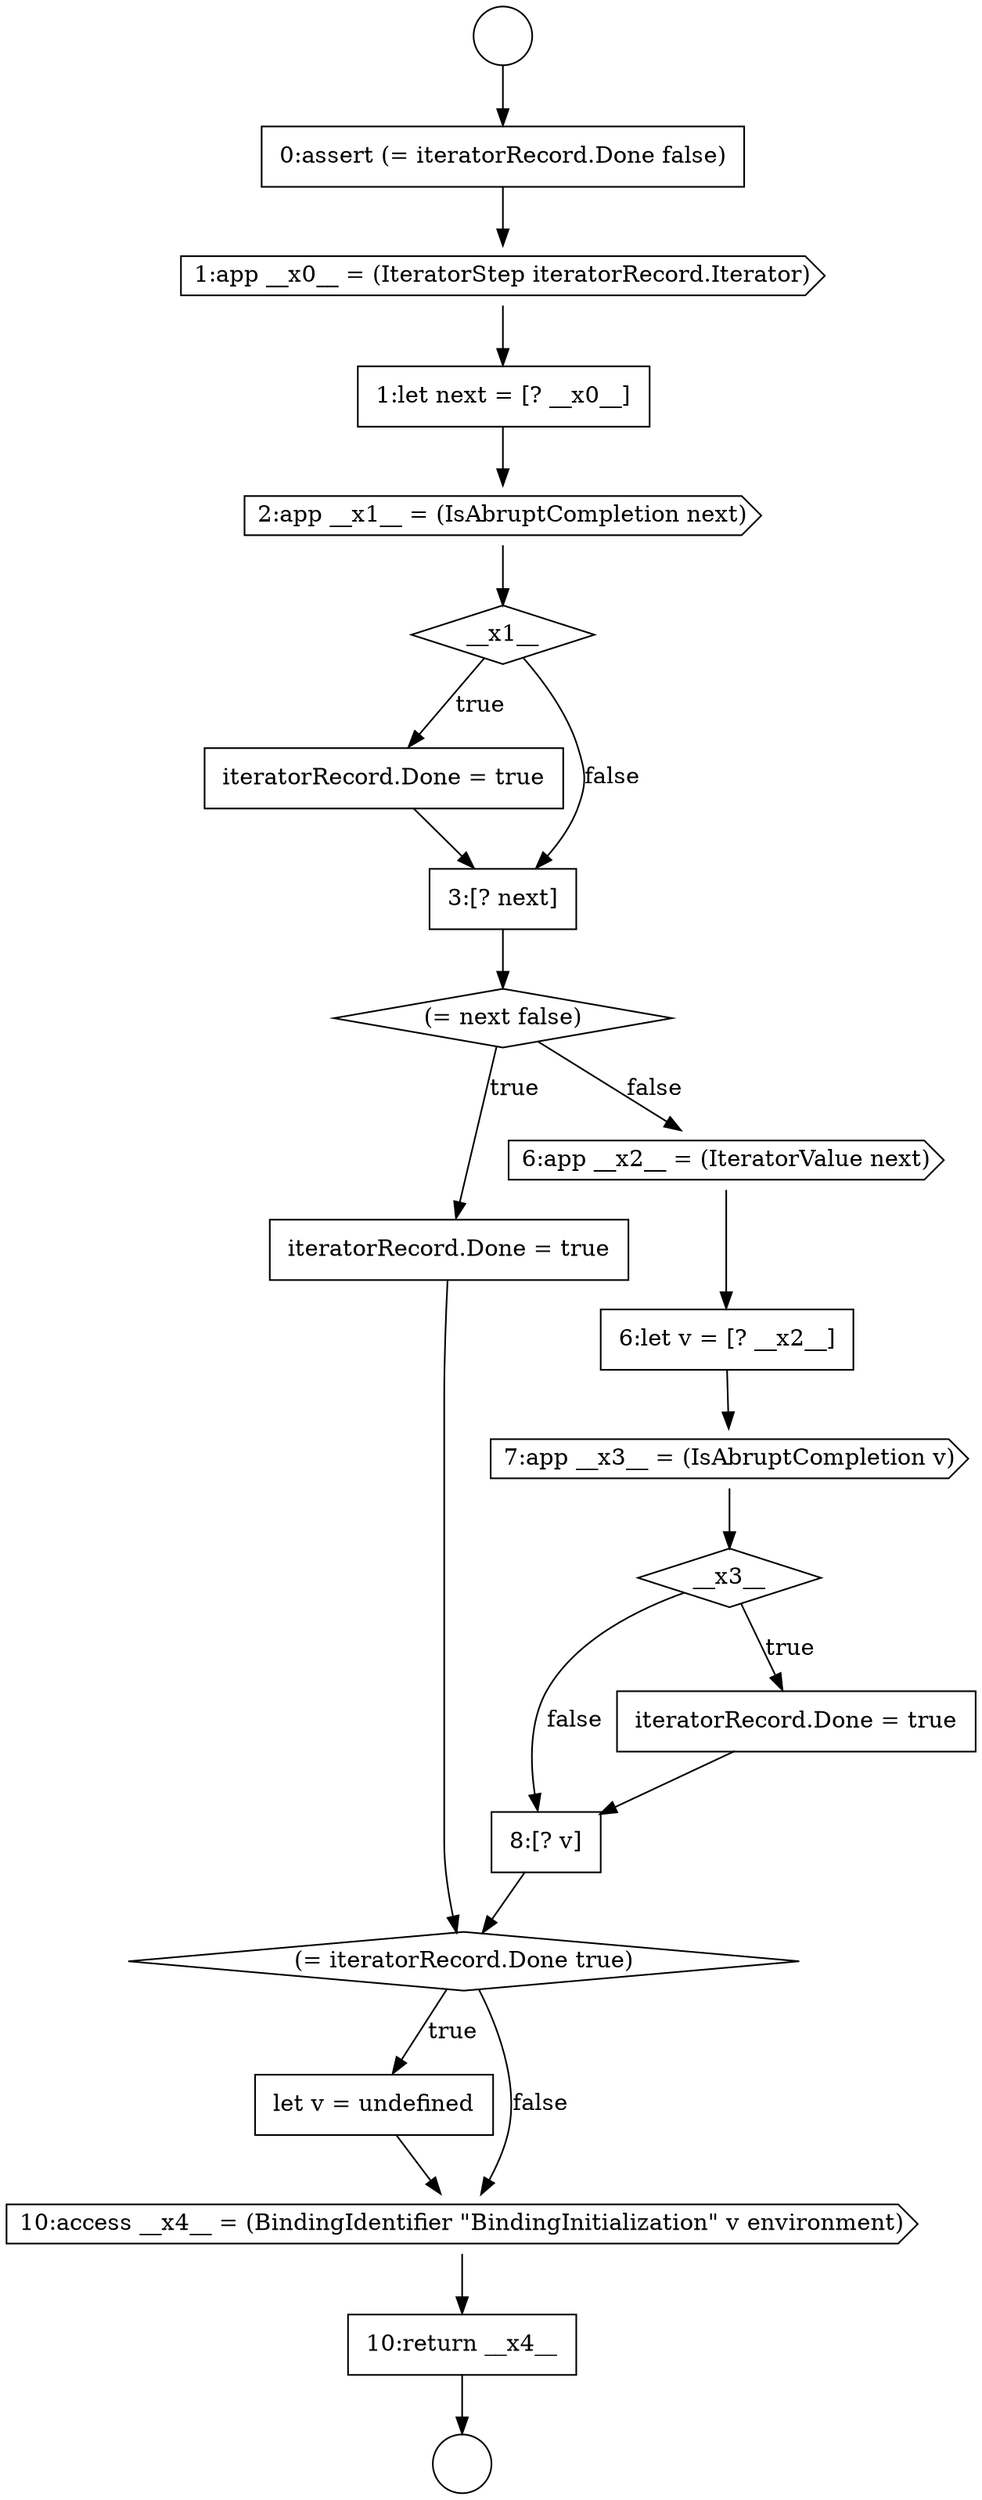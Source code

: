 digraph {
  node0 [shape=circle label=" " color="black" fillcolor="white" style=filled]
  node5 [shape=cds, label=<<font color="black">2:app __x1__ = (IsAbruptCompletion next)</font>> color="black" fillcolor="white" style=filled]
  node10 [shape=none, margin=0, label=<<font color="black">
    <table border="0" cellborder="1" cellspacing="0" cellpadding="10">
      <tr><td align="left">iteratorRecord.Done = true</td></tr>
    </table>
  </font>> color="black" fillcolor="white" style=filled]
  node14 [shape=diamond, label=<<font color="black">__x3__</font>> color="black" fillcolor="white" style=filled]
  node20 [shape=none, margin=0, label=<<font color="black">
    <table border="0" cellborder="1" cellspacing="0" cellpadding="10">
      <tr><td align="left">10:return __x4__</td></tr>
    </table>
  </font>> color="black" fillcolor="white" style=filled]
  node1 [shape=circle label=" " color="black" fillcolor="white" style=filled]
  node6 [shape=diamond, label=<<font color="black">__x1__</font>> color="black" fillcolor="white" style=filled]
  node9 [shape=diamond, label=<<font color="black">(= next false)</font>> color="black" fillcolor="white" style=filled]
  node13 [shape=cds, label=<<font color="black">7:app __x3__ = (IsAbruptCompletion v)</font>> color="black" fillcolor="white" style=filled]
  node2 [shape=none, margin=0, label=<<font color="black">
    <table border="0" cellborder="1" cellspacing="0" cellpadding="10">
      <tr><td align="left">0:assert (= iteratorRecord.Done false)</td></tr>
    </table>
  </font>> color="black" fillcolor="white" style=filled]
  node17 [shape=diamond, label=<<font color="black">(= iteratorRecord.Done true)</font>> color="black" fillcolor="white" style=filled]
  node12 [shape=none, margin=0, label=<<font color="black">
    <table border="0" cellborder="1" cellspacing="0" cellpadding="10">
      <tr><td align="left">6:let v = [? __x2__]</td></tr>
    </table>
  </font>> color="black" fillcolor="white" style=filled]
  node7 [shape=none, margin=0, label=<<font color="black">
    <table border="0" cellborder="1" cellspacing="0" cellpadding="10">
      <tr><td align="left">iteratorRecord.Done = true</td></tr>
    </table>
  </font>> color="black" fillcolor="white" style=filled]
  node3 [shape=cds, label=<<font color="black">1:app __x0__ = (IteratorStep iteratorRecord.Iterator)</font>> color="black" fillcolor="white" style=filled]
  node18 [shape=none, margin=0, label=<<font color="black">
    <table border="0" cellborder="1" cellspacing="0" cellpadding="10">
      <tr><td align="left">let v = undefined</td></tr>
    </table>
  </font>> color="black" fillcolor="white" style=filled]
  node16 [shape=none, margin=0, label=<<font color="black">
    <table border="0" cellborder="1" cellspacing="0" cellpadding="10">
      <tr><td align="left">8:[? v]</td></tr>
    </table>
  </font>> color="black" fillcolor="white" style=filled]
  node11 [shape=cds, label=<<font color="black">6:app __x2__ = (IteratorValue next)</font>> color="black" fillcolor="white" style=filled]
  node8 [shape=none, margin=0, label=<<font color="black">
    <table border="0" cellborder="1" cellspacing="0" cellpadding="10">
      <tr><td align="left">3:[? next]</td></tr>
    </table>
  </font>> color="black" fillcolor="white" style=filled]
  node19 [shape=cds, label=<<font color="black">10:access __x4__ = (BindingIdentifier &quot;BindingInitialization&quot; v environment)</font>> color="black" fillcolor="white" style=filled]
  node4 [shape=none, margin=0, label=<<font color="black">
    <table border="0" cellborder="1" cellspacing="0" cellpadding="10">
      <tr><td align="left">1:let next = [? __x0__]</td></tr>
    </table>
  </font>> color="black" fillcolor="white" style=filled]
  node15 [shape=none, margin=0, label=<<font color="black">
    <table border="0" cellborder="1" cellspacing="0" cellpadding="10">
      <tr><td align="left">iteratorRecord.Done = true</td></tr>
    </table>
  </font>> color="black" fillcolor="white" style=filled]
  node12 -> node13 [ color="black"]
  node0 -> node2 [ color="black"]
  node4 -> node5 [ color="black"]
  node10 -> node17 [ color="black"]
  node8 -> node9 [ color="black"]
  node16 -> node17 [ color="black"]
  node5 -> node6 [ color="black"]
  node3 -> node4 [ color="black"]
  node6 -> node7 [label=<<font color="black">true</font>> color="black"]
  node6 -> node8 [label=<<font color="black">false</font>> color="black"]
  node7 -> node8 [ color="black"]
  node18 -> node19 [ color="black"]
  node2 -> node3 [ color="black"]
  node15 -> node16 [ color="black"]
  node11 -> node12 [ color="black"]
  node9 -> node10 [label=<<font color="black">true</font>> color="black"]
  node9 -> node11 [label=<<font color="black">false</font>> color="black"]
  node19 -> node20 [ color="black"]
  node13 -> node14 [ color="black"]
  node14 -> node15 [label=<<font color="black">true</font>> color="black"]
  node14 -> node16 [label=<<font color="black">false</font>> color="black"]
  node17 -> node18 [label=<<font color="black">true</font>> color="black"]
  node17 -> node19 [label=<<font color="black">false</font>> color="black"]
  node20 -> node1 [ color="black"]
}
